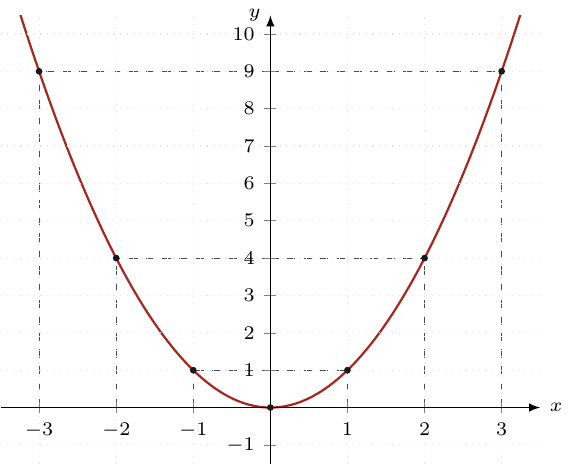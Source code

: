 \documentclass[crop]{standalone}
\usepackage[dvipsnames]{xcolor}
\usepackage{tikz}
\usepackage{pgfplots}
\pgfplotsset{compat=1.18}
\usetikzlibrary{shapes.geometric,positioning}
\begin{document}
  \begin{tikzpicture}[font=\scriptsize]
    \begin{axis}[%
      axis x line=center,axis y line=center,
      axis on top,
      xlabel={$x$},ylabel={$y$},
      xlabel style={right},ylabel style={left},
      xmin=-3.5,xmax=3.5,xtick={-3,-2,-1,0,1,2,3,4,5},
      ymin=-1.5,ymax=10.5,ytick={-1,0,1,2,3,4,5,6,7,8,9,10},
      axis line style={-latex},
      major grid style={dotted,gray!20},
      grid=major
    ]%
      \addplot[mark=none,domain=-3.5:3.5,color=Mahogany,thick,samples=1000] {x^2};
      %
      \foreach \x in {(-3),(-2),(-1),0,1,2,3}{%
        \addplot[mark=*,mark size=1pt,color=black!90] coordinates {(\x,\x^2)};
        \addplot[dashed,color=black!70] coordinates {(\x,0) (\x,\x^2)};
        \addplot[dashed,color=black!70] coordinates {(0,\x^2) (\x,\x^2)};
      }%
    \end{axis}
  \end{tikzpicture}%
\end{document}